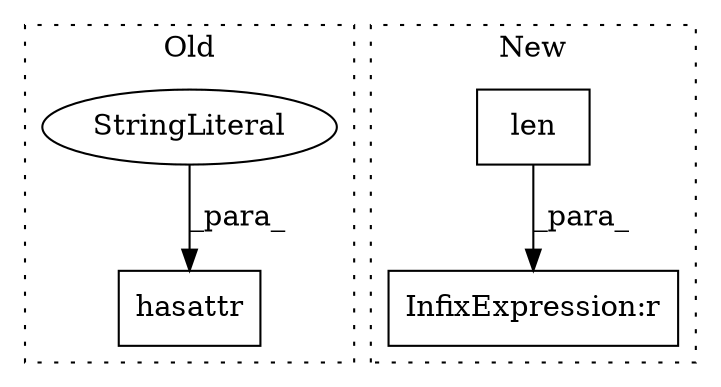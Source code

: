 digraph G {
subgraph cluster0 {
1 [label="hasattr" a="32" s="3141,3165" l="8,1" shape="box"];
3 [label="StringLiteral" a="45" s="3159" l="6" shape="ellipse"];
label = "Old";
style="dotted";
}
subgraph cluster1 {
2 [label="len" a="32" s="3141,3159" l="4,1" shape="box"];
4 [label="InfixExpression:r" a="27" s="3160" l="4" shape="box"];
label = "New";
style="dotted";
}
2 -> 4 [label="_para_"];
3 -> 1 [label="_para_"];
}